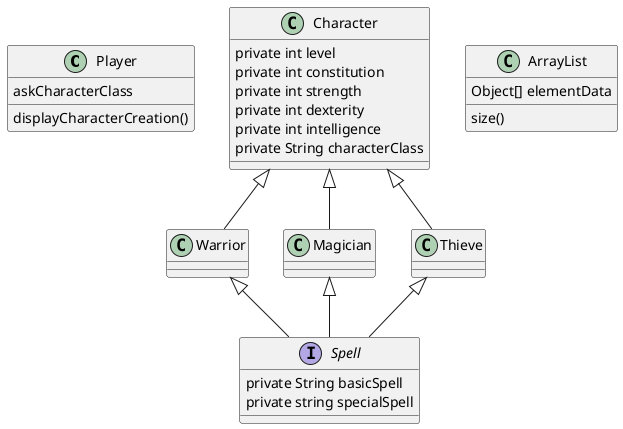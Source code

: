@startuml
class Player{
displayCharacterCreation()
askCharacterClass
}
class Character{
private int level
private int constitution
private int strength
private int dexterity
private int intelligence
private String characterClass
}
class Warrior
{

}
class Magician
class Thieve

interface Spell
{
 private String basicSpell
 private string specialSpell
}


Character <|-- Warrior
Character <|-- Magician
Character <|-- Thieve

Warrior <|-- Spell
Magician <|-- Spell
Thieve <|-- Spell



class ArrayList {
Object[] elementData
size()
}


@enduml